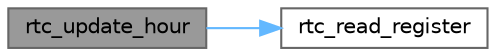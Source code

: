 digraph "rtc_update_hour"
{
 // LATEX_PDF_SIZE
  bgcolor="transparent";
  edge [fontname=Helvetica,fontsize=10,labelfontname=Helvetica,labelfontsize=10];
  node [fontname=Helvetica,fontsize=10,shape=box,height=0.2,width=0.4];
  rankdir="LR";
  Node1 [label="rtc_update_hour",height=0.2,width=0.4,color="gray40", fillcolor="grey60", style="filled", fontcolor="black",tooltip="Reads RTC's registers to update hour."];
  Node1 -> Node2 [color="steelblue1",style="solid"];
  Node2 [label="rtc_read_register",height=0.2,width=0.4,color="grey40", fillcolor="white", style="filled",URL="$group__driver.html#ga4ebd09baf3ebabb95fb10303cd4f7a62",tooltip="Gets a RTC's register."];
}
